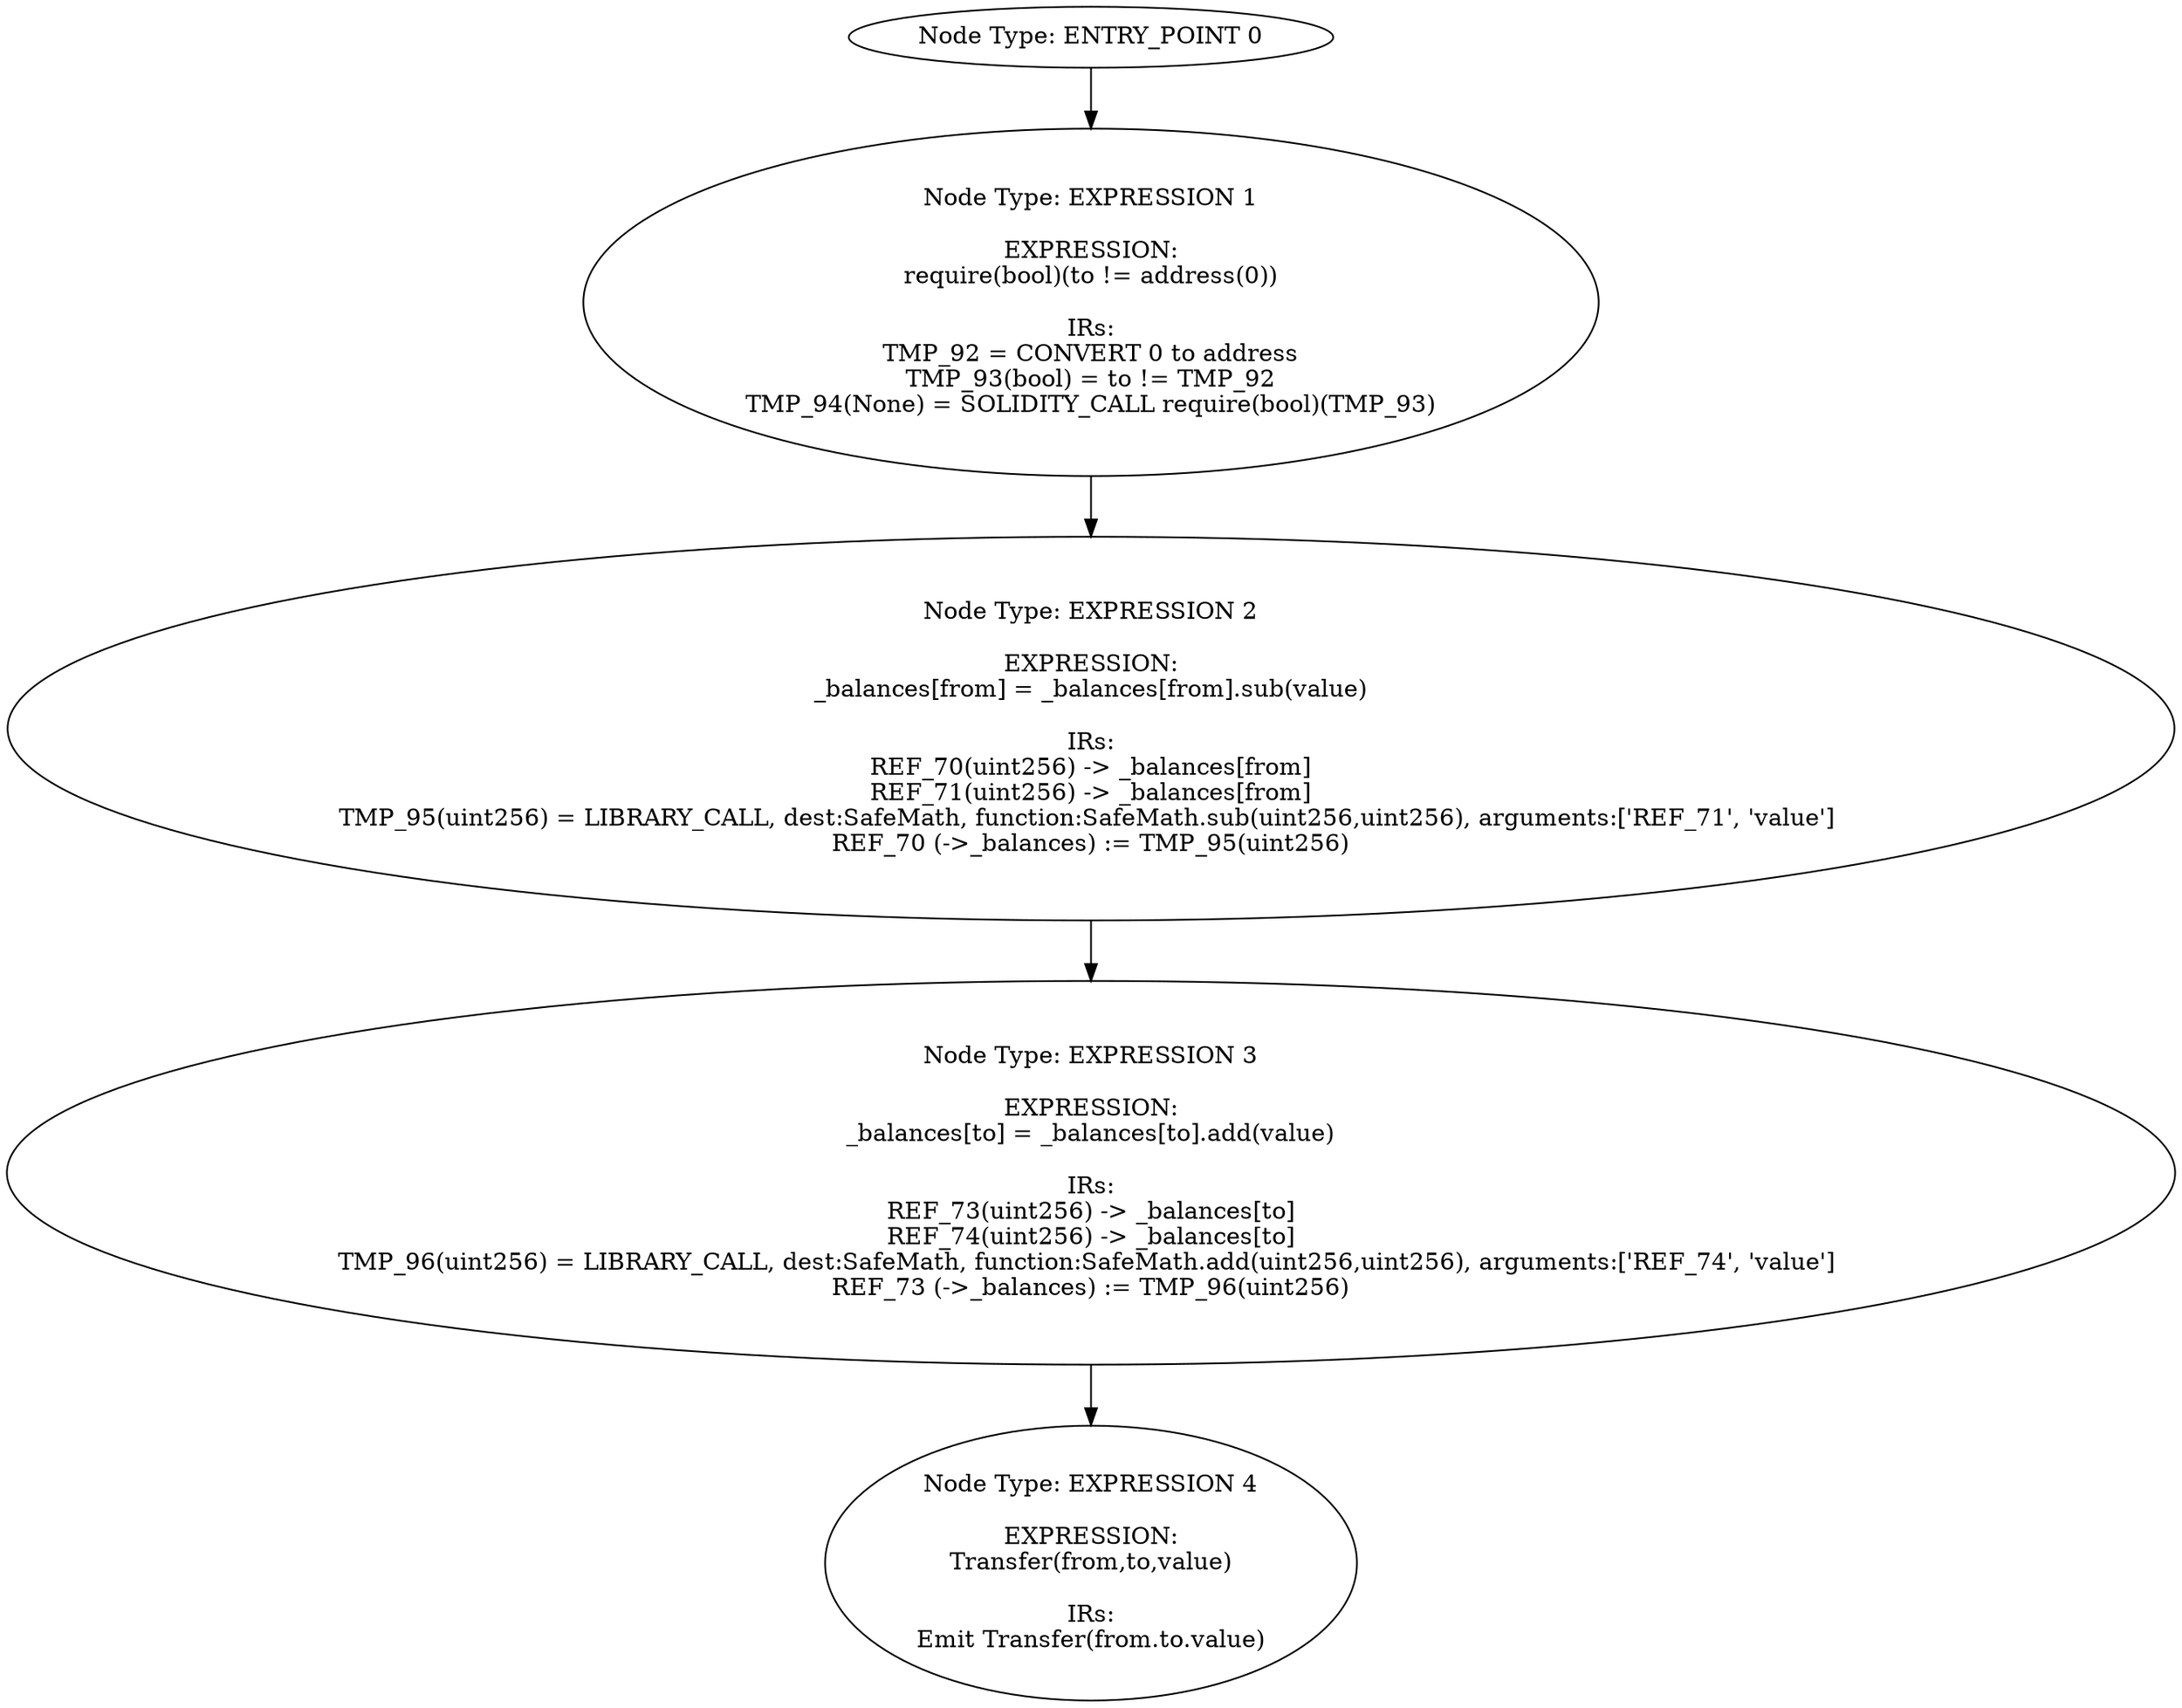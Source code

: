 digraph{
0[label="Node Type: ENTRY_POINT 0
"];
0->1;
1[label="Node Type: EXPRESSION 1

EXPRESSION:
require(bool)(to != address(0))

IRs:
TMP_92 = CONVERT 0 to address
TMP_93(bool) = to != TMP_92
TMP_94(None) = SOLIDITY_CALL require(bool)(TMP_93)"];
1->2;
2[label="Node Type: EXPRESSION 2

EXPRESSION:
_balances[from] = _balances[from].sub(value)

IRs:
REF_70(uint256) -> _balances[from]
REF_71(uint256) -> _balances[from]
TMP_95(uint256) = LIBRARY_CALL, dest:SafeMath, function:SafeMath.sub(uint256,uint256), arguments:['REF_71', 'value'] 
REF_70 (->_balances) := TMP_95(uint256)"];
2->3;
3[label="Node Type: EXPRESSION 3

EXPRESSION:
_balances[to] = _balances[to].add(value)

IRs:
REF_73(uint256) -> _balances[to]
REF_74(uint256) -> _balances[to]
TMP_96(uint256) = LIBRARY_CALL, dest:SafeMath, function:SafeMath.add(uint256,uint256), arguments:['REF_74', 'value'] 
REF_73 (->_balances) := TMP_96(uint256)"];
3->4;
4[label="Node Type: EXPRESSION 4

EXPRESSION:
Transfer(from,to,value)

IRs:
Emit Transfer(from.to.value)"];
}
